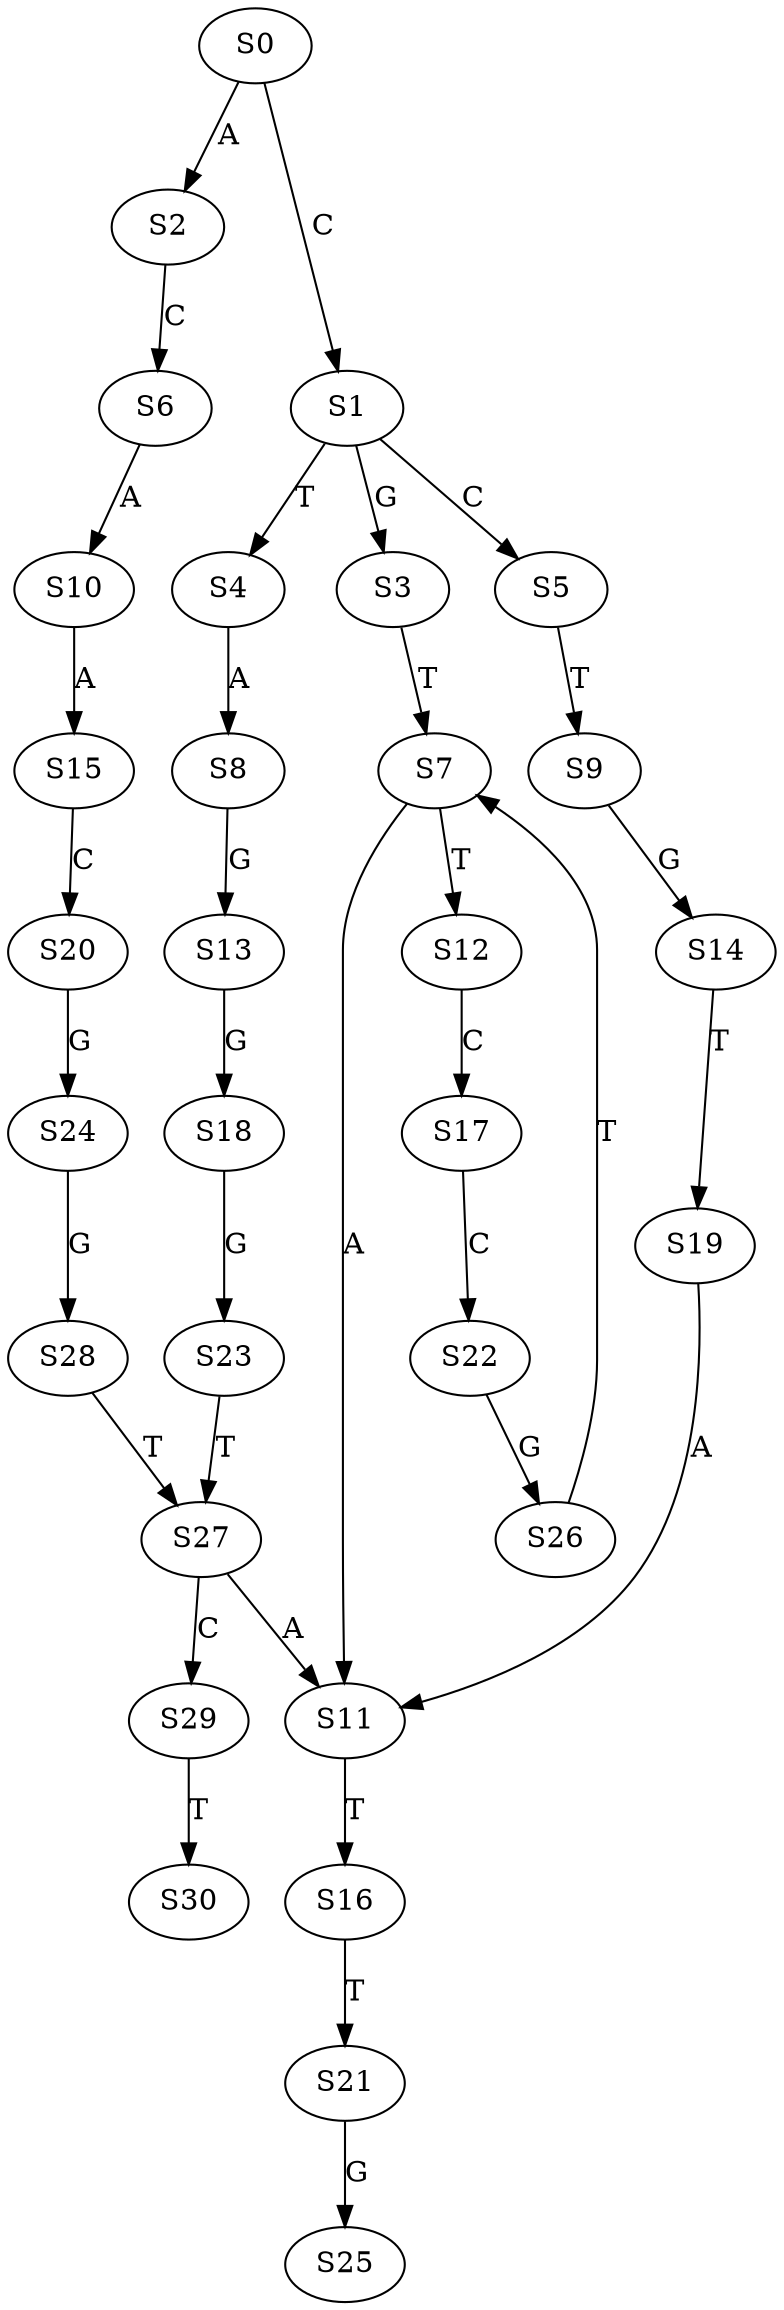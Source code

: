 strict digraph  {
	S0 -> S1 [ label = C ];
	S0 -> S2 [ label = A ];
	S1 -> S3 [ label = G ];
	S1 -> S4 [ label = T ];
	S1 -> S5 [ label = C ];
	S2 -> S6 [ label = C ];
	S3 -> S7 [ label = T ];
	S4 -> S8 [ label = A ];
	S5 -> S9 [ label = T ];
	S6 -> S10 [ label = A ];
	S7 -> S11 [ label = A ];
	S7 -> S12 [ label = T ];
	S8 -> S13 [ label = G ];
	S9 -> S14 [ label = G ];
	S10 -> S15 [ label = A ];
	S11 -> S16 [ label = T ];
	S12 -> S17 [ label = C ];
	S13 -> S18 [ label = G ];
	S14 -> S19 [ label = T ];
	S15 -> S20 [ label = C ];
	S16 -> S21 [ label = T ];
	S17 -> S22 [ label = C ];
	S18 -> S23 [ label = G ];
	S19 -> S11 [ label = A ];
	S20 -> S24 [ label = G ];
	S21 -> S25 [ label = G ];
	S22 -> S26 [ label = G ];
	S23 -> S27 [ label = T ];
	S24 -> S28 [ label = G ];
	S26 -> S7 [ label = T ];
	S27 -> S29 [ label = C ];
	S27 -> S11 [ label = A ];
	S28 -> S27 [ label = T ];
	S29 -> S30 [ label = T ];
}
